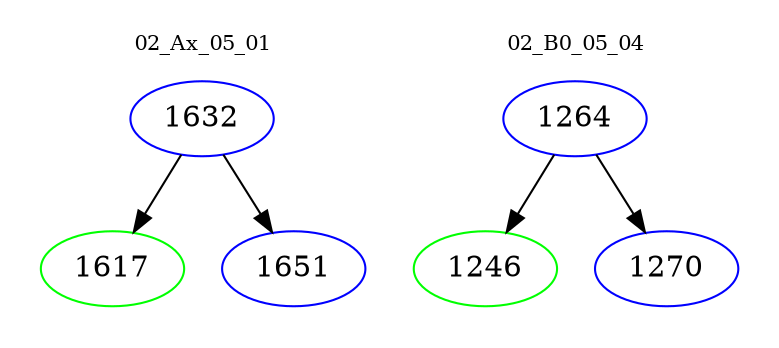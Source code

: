 digraph{
subgraph cluster_0 {
color = white
label = "02_Ax_05_01";
fontsize=10;
T0_1632 [label="1632", color="blue"]
T0_1632 -> T0_1617 [color="black"]
T0_1617 [label="1617", color="green"]
T0_1632 -> T0_1651 [color="black"]
T0_1651 [label="1651", color="blue"]
}
subgraph cluster_1 {
color = white
label = "02_B0_05_04";
fontsize=10;
T1_1264 [label="1264", color="blue"]
T1_1264 -> T1_1246 [color="black"]
T1_1246 [label="1246", color="green"]
T1_1264 -> T1_1270 [color="black"]
T1_1270 [label="1270", color="blue"]
}
}
